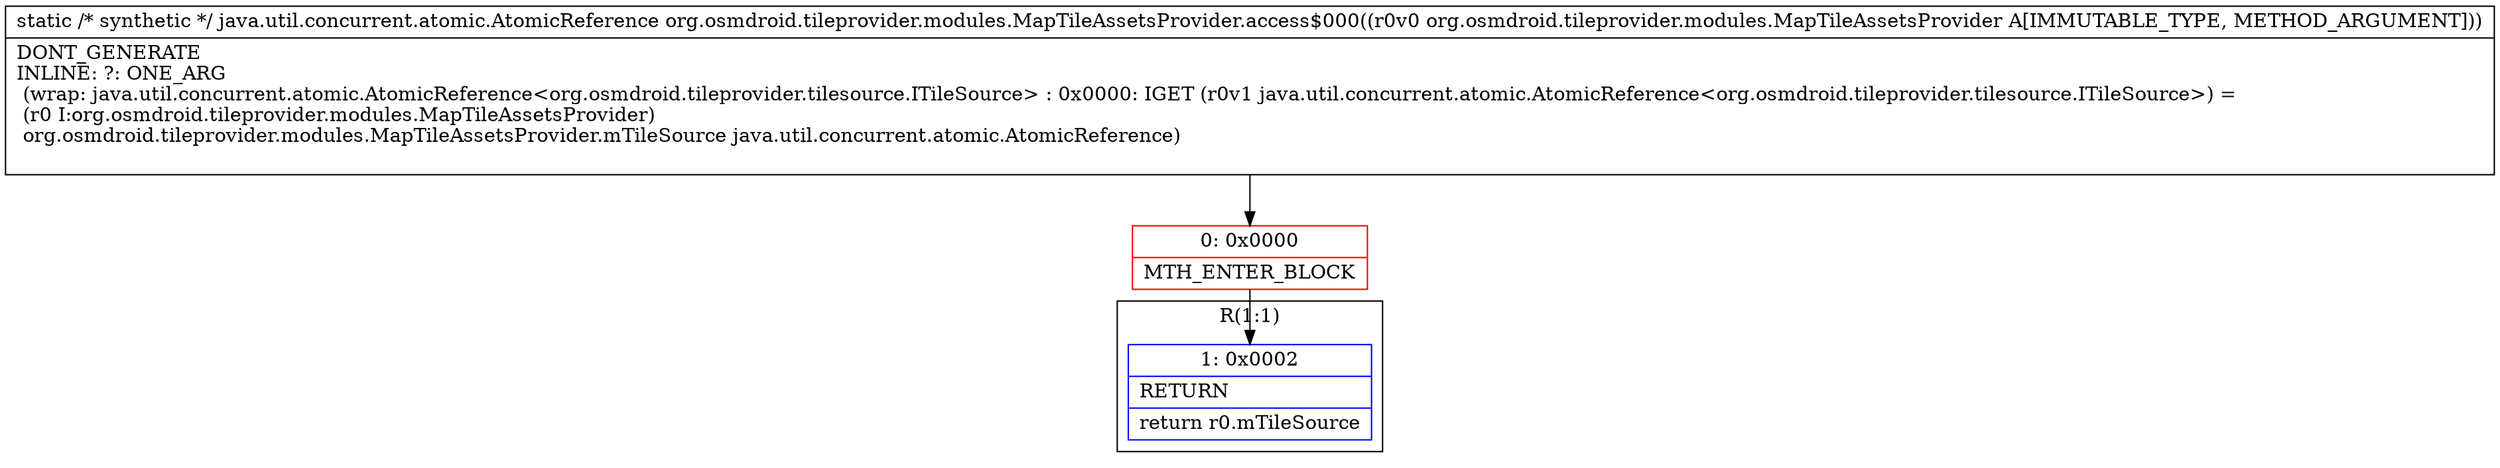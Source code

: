 digraph "CFG fororg.osmdroid.tileprovider.modules.MapTileAssetsProvider.access$000(Lorg\/osmdroid\/tileprovider\/modules\/MapTileAssetsProvider;)Ljava\/util\/concurrent\/atomic\/AtomicReference;" {
subgraph cluster_Region_965600444 {
label = "R(1:1)";
node [shape=record,color=blue];
Node_1 [shape=record,label="{1\:\ 0x0002|RETURN\l|return r0.mTileSource\l}"];
}
Node_0 [shape=record,color=red,label="{0\:\ 0x0000|MTH_ENTER_BLOCK\l}"];
MethodNode[shape=record,label="{static \/* synthetic *\/ java.util.concurrent.atomic.AtomicReference org.osmdroid.tileprovider.modules.MapTileAssetsProvider.access$000((r0v0 org.osmdroid.tileprovider.modules.MapTileAssetsProvider A[IMMUTABLE_TYPE, METHOD_ARGUMENT]))  | DONT_GENERATE\lINLINE: ?: ONE_ARG  \l  (wrap: java.util.concurrent.atomic.AtomicReference\<org.osmdroid.tileprovider.tilesource.ITileSource\> : 0x0000: IGET  (r0v1 java.util.concurrent.atomic.AtomicReference\<org.osmdroid.tileprovider.tilesource.ITileSource\>) = \l  (r0 I:org.osmdroid.tileprovider.modules.MapTileAssetsProvider)\l org.osmdroid.tileprovider.modules.MapTileAssetsProvider.mTileSource java.util.concurrent.atomic.AtomicReference)\l\l}"];
MethodNode -> Node_0;
Node_0 -> Node_1;
}


